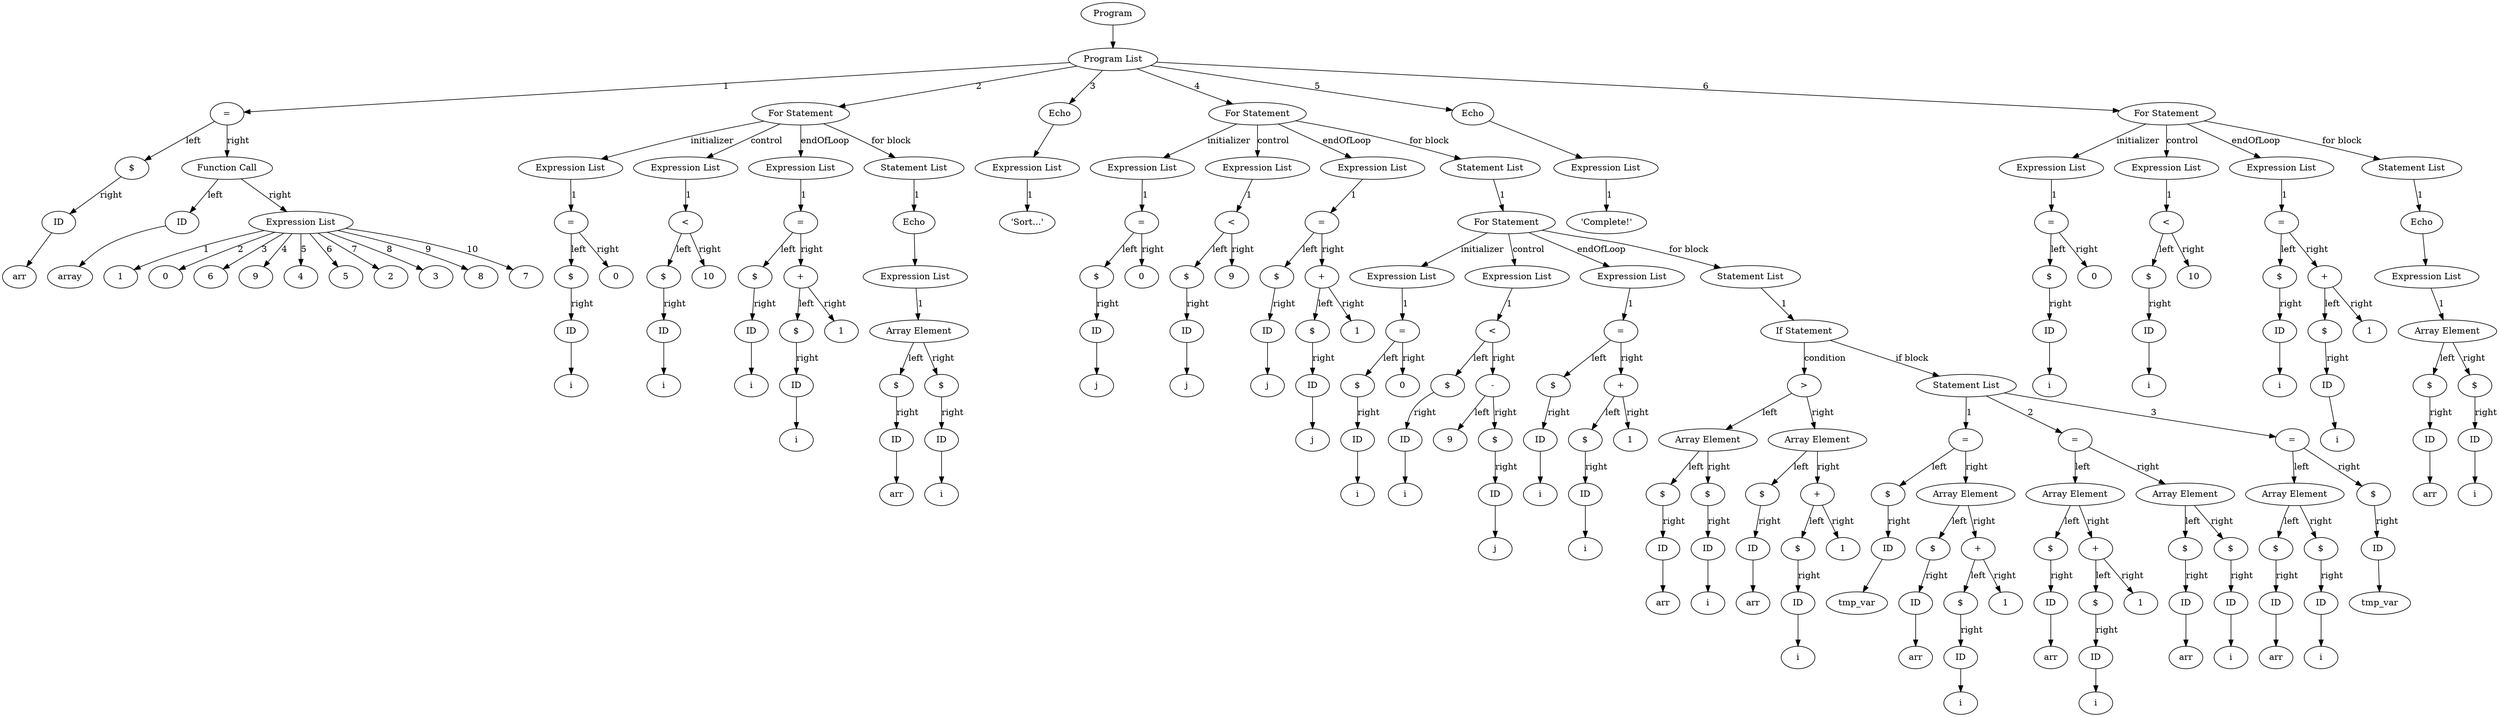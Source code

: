 digraph G {
node204 [label="Program"];
node205 [label="Program List"];
node204->node205 [label=""];
node205->node206 [label="1"];
node206 [label="="];
node206->node207 [label="left"];
node207 [label="$"];
node207->node208 [label="right"];
node208 [label="ID"];
node208->node209 [label=""];
node209 [label="arr"];
node206->node210 [label="right"];
node210 [label="Function Call"];
node210->node211 [label="left"];
node211 [label="ID"];
node211->node212 [label=""];
node212 [label="array"];
node213 [label="Expression List"];
node210->node213 [label="right"];
node213->node214 [label="1"];
node214 [label="1"];
node213->node215 [label="2"];
node215 [label="0"];
node213->node216 [label="3"];
node216 [label="6"];
node213->node217 [label="4"];
node217 [label="9"];
node213->node218 [label="5"];
node218 [label="4"];
node213->node219 [label="6"];
node219 [label="5"];
node213->node220 [label="7"];
node220 [label="2"];
node213->node221 [label="8"];
node221 [label="3"];
node213->node222 [label="9"];
node222 [label="8"];
node213->node223 [label="10"];
node223 [label="7"];
node224 [label="For Statement"];
node205->node224 [label="2"];
node225 [label="Expression List"];
node224->node225 [label="initializer"];
node225->node226 [label="1"];
node226 [label="="];
node226->node227 [label="left"];
node227 [label="$"];
node227->node228 [label="right"];
node228 [label="ID"];
node228->node229 [label=""];
node229 [label="i"];
node226->node230 [label="right"];
node230 [label="0"];
node231 [label="Expression List"];
node224->node231 [label="control"];
node231->node232 [label="1"];
node232 [label="<"];
node232->node233 [label="left"];
node233 [label="$"];
node233->node234 [label="right"];
node234 [label="ID"];
node234->node235 [label=""];
node235 [label="i"];
node232->node236 [label="right"];
node236 [label="10"];
node237 [label="Expression List"];
node224->node237 [label="endOfLoop"];
node237->node238 [label="1"];
node238 [label="="];
node238->node239 [label="left"];
node239 [label="$"];
node239->node240 [label="right"];
node240 [label="ID"];
node240->node241 [label=""];
node241 [label="i"];
node238->node242 [label="right"];
node242 [label="+"];
node242->node243 [label="left"];
node243 [label="$"];
node243->node244 [label="right"];
node244 [label="ID"];
node244->node245 [label=""];
node245 [label="i"];
node242->node246 [label="right"];
node246 [label="1"];
node247 [label="Statement List"];
node224->node247 [label="for block"];
node247->node248 [label="1"];
node248 [label="Echo"];
node249 [label="Expression List"];
node248->node249 [label=""];
node249->node250 [label="1"];
node250 [label="Array Element"];
node250->node251 [label="left"];
node251 [label="$"];
node251->node252 [label="right"];
node252 [label="ID"];
node252->node253 [label=""];
node253 [label="arr"];
node250->node254 [label="right"];
node254 [label="$"];
node254->node255 [label="right"];
node255 [label="ID"];
node255->node256 [label=""];
node256 [label="i"];
node205->node257 [label="3"];
node257 [label="Echo"];
node258 [label="Expression List"];
node257->node258 [label=""];
node258->node259 [label="1"];
node259 [label="'Sort...'"];
node260 [label="For Statement"];
node205->node260 [label="4"];
node261 [label="Expression List"];
node260->node261 [label="initializer"];
node261->node262 [label="1"];
node262 [label="="];
node262->node263 [label="left"];
node263 [label="$"];
node263->node264 [label="right"];
node264 [label="ID"];
node264->node265 [label=""];
node265 [label="j"];
node262->node266 [label="right"];
node266 [label="0"];
node267 [label="Expression List"];
node260->node267 [label="control"];
node267->node268 [label="1"];
node268 [label="<"];
node268->node269 [label="left"];
node269 [label="$"];
node269->node270 [label="right"];
node270 [label="ID"];
node270->node271 [label=""];
node271 [label="j"];
node268->node272 [label="right"];
node272 [label="9"];
node273 [label="Expression List"];
node260->node273 [label="endOfLoop"];
node273->node274 [label="1"];
node274 [label="="];
node274->node275 [label="left"];
node275 [label="$"];
node275->node276 [label="right"];
node276 [label="ID"];
node276->node277 [label=""];
node277 [label="j"];
node274->node278 [label="right"];
node278 [label="+"];
node278->node279 [label="left"];
node279 [label="$"];
node279->node280 [label="right"];
node280 [label="ID"];
node280->node281 [label=""];
node281 [label="j"];
node278->node282 [label="right"];
node282 [label="1"];
node283 [label="Statement List"];
node260->node283 [label="for block"];
node284 [label="For Statement"];
node283->node284 [label="1"];
node285 [label="Expression List"];
node284->node285 [label="initializer"];
node285->node286 [label="1"];
node286 [label="="];
node286->node287 [label="left"];
node287 [label="$"];
node287->node288 [label="right"];
node288 [label="ID"];
node288->node289 [label=""];
node289 [label="i"];
node286->node290 [label="right"];
node290 [label="0"];
node291 [label="Expression List"];
node284->node291 [label="control"];
node291->node292 [label="1"];
node292 [label="<"];
node292->node293 [label="left"];
node293 [label="$"];
node293->node294 [label="right"];
node294 [label="ID"];
node294->node295 [label=""];
node295 [label="i"];
node292->node296 [label="right"];
node296 [label="-"];
node296->node297 [label="left"];
node297 [label="9"];
node296->node298 [label="right"];
node298 [label="$"];
node298->node299 [label="right"];
node299 [label="ID"];
node299->node300 [label=""];
node300 [label="j"];
node301 [label="Expression List"];
node284->node301 [label="endOfLoop"];
node301->node302 [label="1"];
node302 [label="="];
node302->node303 [label="left"];
node303 [label="$"];
node303->node304 [label="right"];
node304 [label="ID"];
node304->node305 [label=""];
node305 [label="i"];
node302->node306 [label="right"];
node306 [label="+"];
node306->node307 [label="left"];
node307 [label="$"];
node307->node308 [label="right"];
node308 [label="ID"];
node308->node309 [label=""];
node309 [label="i"];
node306->node310 [label="right"];
node310 [label="1"];
node311 [label="Statement List"];
node284->node311 [label="for block"];
node312 [label="If Statement"];
node311->node312 [label="1"];
node312->node313 [label="condition"];
node313 [label=">"];
node313->node314 [label="left"];
node314 [label="Array Element"];
node314->node315 [label="left"];
node315 [label="$"];
node315->node316 [label="right"];
node316 [label="ID"];
node316->node317 [label=""];
node317 [label="arr"];
node314->node318 [label="right"];
node318 [label="$"];
node318->node319 [label="right"];
node319 [label="ID"];
node319->node320 [label=""];
node320 [label="i"];
node313->node321 [label="right"];
node321 [label="Array Element"];
node321->node322 [label="left"];
node322 [label="$"];
node322->node323 [label="right"];
node323 [label="ID"];
node323->node324 [label=""];
node324 [label="arr"];
node321->node325 [label="right"];
node325 [label="+"];
node325->node326 [label="left"];
node326 [label="$"];
node326->node327 [label="right"];
node327 [label="ID"];
node327->node328 [label=""];
node328 [label="i"];
node325->node329 [label="right"];
node329 [label="1"];
node330 [label="Statement List"];
node312->node330 [label="if block"];
node330->node331 [label="1"];
node331 [label="="];
node331->node332 [label="left"];
node332 [label="$"];
node332->node333 [label="right"];
node333 [label="ID"];
node333->node334 [label=""];
node334 [label="tmp_var"];
node331->node335 [label="right"];
node335 [label="Array Element"];
node335->node336 [label="left"];
node336 [label="$"];
node336->node337 [label="right"];
node337 [label="ID"];
node337->node338 [label=""];
node338 [label="arr"];
node335->node339 [label="right"];
node339 [label="+"];
node339->node340 [label="left"];
node340 [label="$"];
node340->node341 [label="right"];
node341 [label="ID"];
node341->node342 [label=""];
node342 [label="i"];
node339->node343 [label="right"];
node343 [label="1"];
node330->node344 [label="2"];
node344 [label="="];
node344->node345 [label="left"];
node345 [label="Array Element"];
node345->node346 [label="left"];
node346 [label="$"];
node346->node347 [label="right"];
node347 [label="ID"];
node347->node348 [label=""];
node348 [label="arr"];
node345->node349 [label="right"];
node349 [label="+"];
node349->node350 [label="left"];
node350 [label="$"];
node350->node351 [label="right"];
node351 [label="ID"];
node351->node352 [label=""];
node352 [label="i"];
node349->node353 [label="right"];
node353 [label="1"];
node344->node354 [label="right"];
node354 [label="Array Element"];
node354->node355 [label="left"];
node355 [label="$"];
node355->node356 [label="right"];
node356 [label="ID"];
node356->node357 [label=""];
node357 [label="arr"];
node354->node358 [label="right"];
node358 [label="$"];
node358->node359 [label="right"];
node359 [label="ID"];
node359->node360 [label=""];
node360 [label="i"];
node330->node361 [label="3"];
node361 [label="="];
node361->node362 [label="left"];
node362 [label="Array Element"];
node362->node363 [label="left"];
node363 [label="$"];
node363->node364 [label="right"];
node364 [label="ID"];
node364->node365 [label=""];
node365 [label="arr"];
node362->node366 [label="right"];
node366 [label="$"];
node366->node367 [label="right"];
node367 [label="ID"];
node367->node368 [label=""];
node368 [label="i"];
node361->node369 [label="right"];
node369 [label="$"];
node369->node370 [label="right"];
node370 [label="ID"];
node370->node371 [label=""];
node371 [label="tmp_var"];
node205->node372 [label="5"];
node372 [label="Echo"];
node373 [label="Expression List"];
node372->node373 [label=""];
node373->node374 [label="1"];
node374 [label="'Complete!'"];
node375 [label="For Statement"];
node205->node375 [label="6"];
node376 [label="Expression List"];
node375->node376 [label="initializer"];
node376->node377 [label="1"];
node377 [label="="];
node377->node378 [label="left"];
node378 [label="$"];
node378->node379 [label="right"];
node379 [label="ID"];
node379->node380 [label=""];
node380 [label="i"];
node377->node381 [label="right"];
node381 [label="0"];
node382 [label="Expression List"];
node375->node382 [label="control"];
node382->node383 [label="1"];
node383 [label="<"];
node383->node384 [label="left"];
node384 [label="$"];
node384->node385 [label="right"];
node385 [label="ID"];
node385->node386 [label=""];
node386 [label="i"];
node383->node387 [label="right"];
node387 [label="10"];
node388 [label="Expression List"];
node375->node388 [label="endOfLoop"];
node388->node389 [label="1"];
node389 [label="="];
node389->node390 [label="left"];
node390 [label="$"];
node390->node391 [label="right"];
node391 [label="ID"];
node391->node392 [label=""];
node392 [label="i"];
node389->node393 [label="right"];
node393 [label="+"];
node393->node394 [label="left"];
node394 [label="$"];
node394->node395 [label="right"];
node395 [label="ID"];
node395->node396 [label=""];
node396 [label="i"];
node393->node397 [label="right"];
node397 [label="1"];
node398 [label="Statement List"];
node375->node398 [label="for block"];
node398->node399 [label="1"];
node399 [label="Echo"];
node400 [label="Expression List"];
node399->node400 [label=""];
node400->node401 [label="1"];
node401 [label="Array Element"];
node401->node402 [label="left"];
node402 [label="$"];
node402->node403 [label="right"];
node403 [label="ID"];
node403->node404 [label=""];
node404 [label="arr"];
node401->node405 [label="right"];
node405 [label="$"];
node405->node406 [label="right"];
node406 [label="ID"];
node406->node407 [label=""];
node407 [label="i"];
}